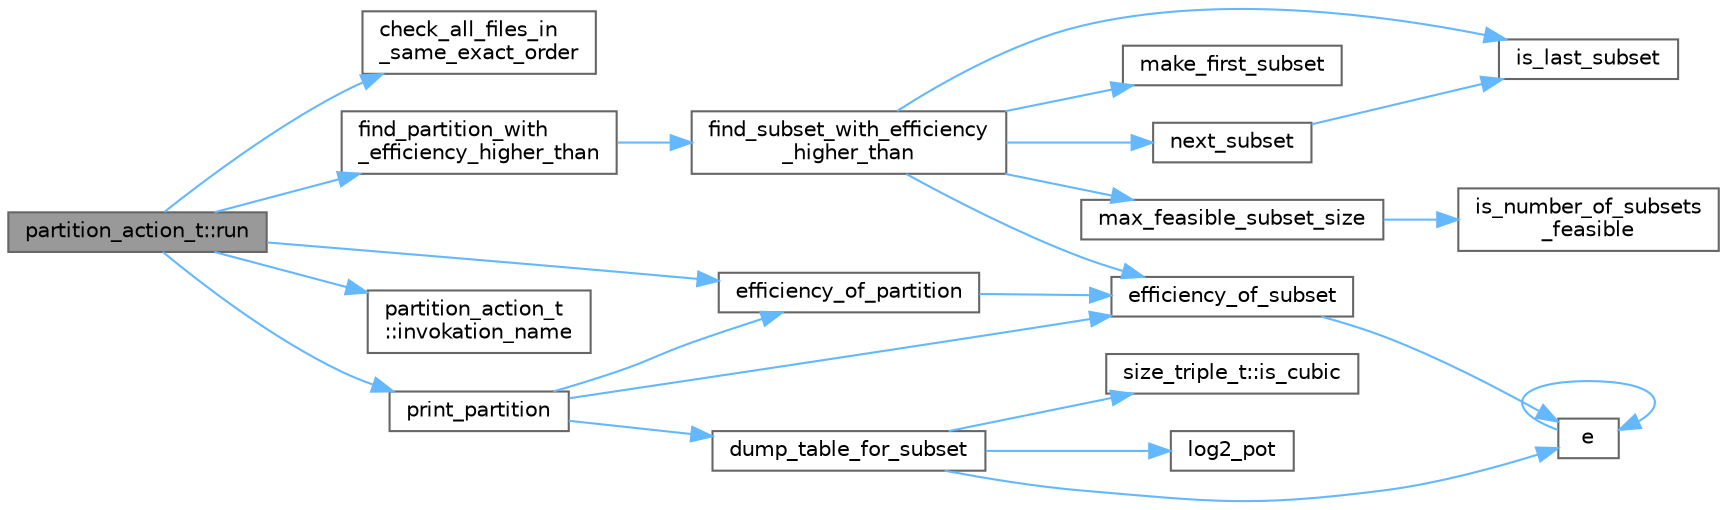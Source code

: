 digraph "partition_action_t::run"
{
 // LATEX_PDF_SIZE
  bgcolor="transparent";
  edge [fontname=Helvetica,fontsize=10,labelfontname=Helvetica,labelfontsize=10];
  node [fontname=Helvetica,fontsize=10,shape=box,height=0.2,width=0.4];
  rankdir="LR";
  Node1 [id="Node000001",label="partition_action_t::run",height=0.2,width=0.4,color="gray40", fillcolor="grey60", style="filled", fontcolor="black",tooltip=" "];
  Node1 -> Node2 [id="edge1_Node000001_Node000002",color="steelblue1",style="solid",tooltip=" "];
  Node2 [id="Node000002",label="check_all_files_in\l_same_exact_order",height=0.2,width=0.4,color="grey40", fillcolor="white", style="filled",URL="$analyze-blocking-sizes_8cpp.html#a34cc789c61a8174dae38e9be24dd969a",tooltip=" "];
  Node1 -> Node3 [id="edge2_Node000001_Node000003",color="steelblue1",style="solid",tooltip=" "];
  Node3 [id="Node000003",label="efficiency_of_partition",height=0.2,width=0.4,color="grey40", fillcolor="white", style="filled",URL="$analyze-blocking-sizes_8cpp.html#a3b27d0dfb4f8c1e6d1b7752c2a38809a",tooltip=" "];
  Node3 -> Node4 [id="edge3_Node000003_Node000004",color="steelblue1",style="solid",tooltip=" "];
  Node4 [id="Node000004",label="efficiency_of_subset",height=0.2,width=0.4,color="grey40", fillcolor="white", style="filled",URL="$analyze-blocking-sizes_8cpp.html#a34bb78c57cc4a6cf3fea5aca848e7222",tooltip=" "];
  Node4 -> Node5 [id="edge4_Node000004_Node000005",color="steelblue1",style="solid",tooltip=" "];
  Node5 [id="Node000005",label="e",height=0.2,width=0.4,color="grey40", fillcolor="white", style="filled",URL="$_cwise__array__power__array_8cpp.html#a9cb86ff854760bf91a154f2724a9101d",tooltip=" "];
  Node5 -> Node5 [id="edge5_Node000005_Node000005",color="steelblue1",style="solid",tooltip=" "];
  Node1 -> Node6 [id="edge6_Node000001_Node000006",color="steelblue1",style="solid",tooltip=" "];
  Node6 [id="Node000006",label="find_partition_with\l_efficiency_higher_than",height=0.2,width=0.4,color="grey40", fillcolor="white", style="filled",URL="$analyze-blocking-sizes_8cpp.html#a6e44cdbfe7ffe37302267ee0e68e833d",tooltip=" "];
  Node6 -> Node7 [id="edge7_Node000006_Node000007",color="steelblue1",style="solid",tooltip=" "];
  Node7 [id="Node000007",label="find_subset_with_efficiency\l_higher_than",height=0.2,width=0.4,color="grey40", fillcolor="white", style="filled",URL="$analyze-blocking-sizes_8cpp.html#a2af209de2ec03fb96902e935bf93b976",tooltip=" "];
  Node7 -> Node4 [id="edge8_Node000007_Node000004",color="steelblue1",style="solid",tooltip=" "];
  Node7 -> Node8 [id="edge9_Node000007_Node000008",color="steelblue1",style="solid",tooltip=" "];
  Node8 [id="Node000008",label="is_last_subset",height=0.2,width=0.4,color="grey40", fillcolor="white", style="filled",URL="$analyze-blocking-sizes_8cpp.html#a45fda07fdf2d33a6927664e3d3e0ee9c",tooltip=" "];
  Node7 -> Node9 [id="edge10_Node000007_Node000009",color="steelblue1",style="solid",tooltip=" "];
  Node9 [id="Node000009",label="make_first_subset",height=0.2,width=0.4,color="grey40", fillcolor="white", style="filled",URL="$analyze-blocking-sizes_8cpp.html#aaf675cb738e426f5430fe8ab2755ef28",tooltip=" "];
  Node7 -> Node10 [id="edge11_Node000007_Node000010",color="steelblue1",style="solid",tooltip=" "];
  Node10 [id="Node000010",label="max_feasible_subset_size",height=0.2,width=0.4,color="grey40", fillcolor="white", style="filled",URL="$analyze-blocking-sizes_8cpp.html#a74011ac22b26900dd0252ed8ac2f7588",tooltip=" "];
  Node10 -> Node11 [id="edge12_Node000010_Node000011",color="steelblue1",style="solid",tooltip=" "];
  Node11 [id="Node000011",label="is_number_of_subsets\l_feasible",height=0.2,width=0.4,color="grey40", fillcolor="white", style="filled",URL="$analyze-blocking-sizes_8cpp.html#a78a24b1e64ba97f8a0aa47f671e5d54e",tooltip=" "];
  Node7 -> Node12 [id="edge13_Node000007_Node000012",color="steelblue1",style="solid",tooltip=" "];
  Node12 [id="Node000012",label="next_subset",height=0.2,width=0.4,color="grey40", fillcolor="white", style="filled",URL="$analyze-blocking-sizes_8cpp.html#ac79e906c14ff18fd1cdd8d120cbbab46",tooltip=" "];
  Node12 -> Node8 [id="edge14_Node000012_Node000008",color="steelblue1",style="solid",tooltip=" "];
  Node1 -> Node13 [id="edge15_Node000001_Node000013",color="steelblue1",style="solid",tooltip=" "];
  Node13 [id="Node000013",label="partition_action_t\l::invokation_name",height=0.2,width=0.4,color="grey40", fillcolor="white", style="filled",URL="$structpartition__action__t.html#aa97481b1c58b96b0779c452742f84a2c",tooltip=" "];
  Node1 -> Node14 [id="edge16_Node000001_Node000014",color="steelblue1",style="solid",tooltip=" "];
  Node14 [id="Node000014",label="print_partition",height=0.2,width=0.4,color="grey40", fillcolor="white", style="filled",URL="$analyze-blocking-sizes_8cpp.html#ab1c066521806cd121139df56179ee128",tooltip=" "];
  Node14 -> Node15 [id="edge17_Node000014_Node000015",color="steelblue1",style="solid",tooltip=" "];
  Node15 [id="Node000015",label="dump_table_for_subset",height=0.2,width=0.4,color="grey40", fillcolor="white", style="filled",URL="$analyze-blocking-sizes_8cpp.html#aad9fe69ae63901e8c9db2a0cc1cbc3e0",tooltip=" "];
  Node15 -> Node5 [id="edge18_Node000015_Node000005",color="steelblue1",style="solid",tooltip=" "];
  Node15 -> Node16 [id="edge19_Node000015_Node000016",color="steelblue1",style="solid",tooltip=" "];
  Node16 [id="Node000016",label="size_triple_t::is_cubic",height=0.2,width=0.4,color="grey40", fillcolor="white", style="filled",URL="$structsize__triple__t.html#a5d1fd357cb1c070f864bbf7713337c64",tooltip=" "];
  Node15 -> Node17 [id="edge20_Node000015_Node000017",color="steelblue1",style="solid",tooltip=" "];
  Node17 [id="Node000017",label="log2_pot",height=0.2,width=0.4,color="grey40", fillcolor="white", style="filled",URL="$analyze-blocking-sizes_8cpp.html#afbedf6ed54bf4e5d85ac53e224d6283f",tooltip=" "];
  Node14 -> Node3 [id="edge21_Node000014_Node000003",color="steelblue1",style="solid",tooltip=" "];
  Node14 -> Node4 [id="edge22_Node000014_Node000004",color="steelblue1",style="solid",tooltip=" "];
}

